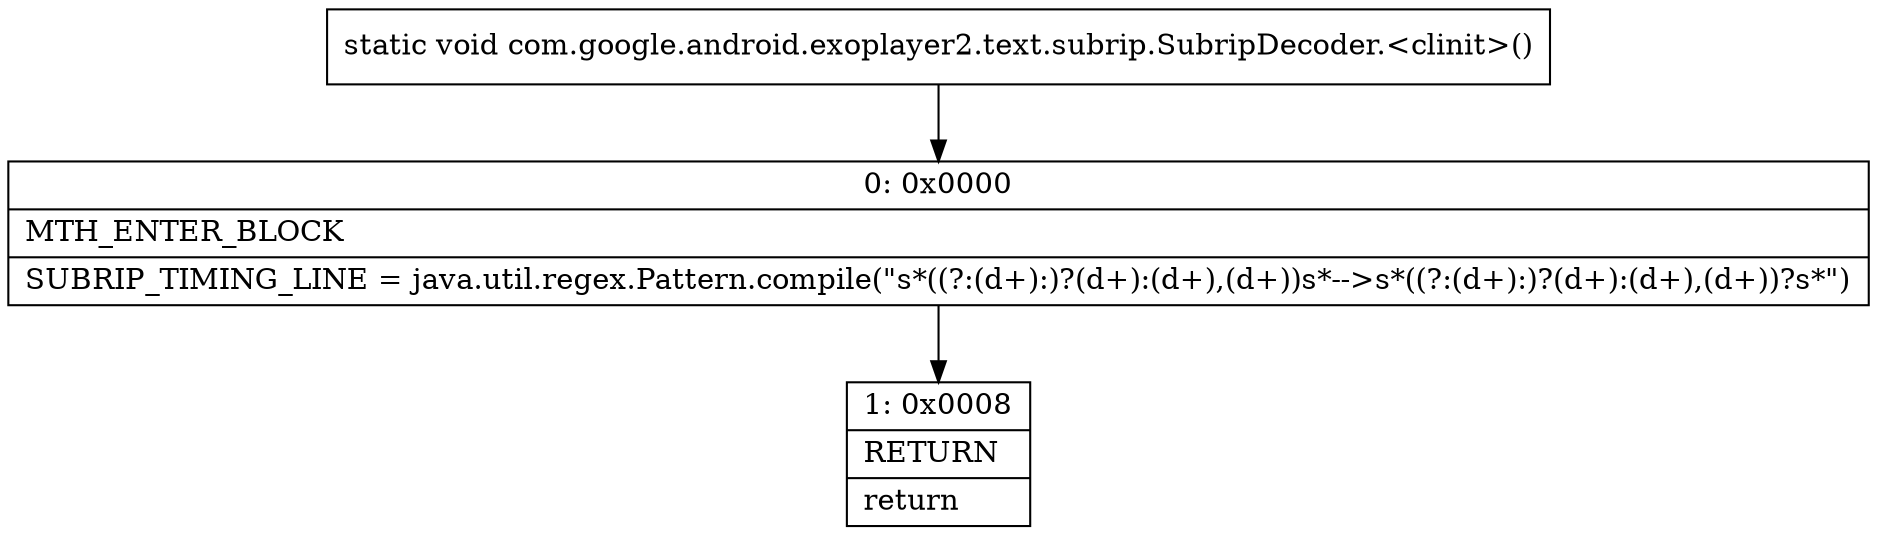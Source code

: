 digraph "CFG forcom.google.android.exoplayer2.text.subrip.SubripDecoder.\<clinit\>()V" {
Node_0 [shape=record,label="{0\:\ 0x0000|MTH_ENTER_BLOCK\l|SUBRIP_TIMING_LINE = java.util.regex.Pattern.compile(\"s*((?:(d+):)?(d+):(d+),(d+))s*\-\-\>s*((?:(d+):)?(d+):(d+),(d+))?s*\")\l}"];
Node_1 [shape=record,label="{1\:\ 0x0008|RETURN\l|return\l}"];
MethodNode[shape=record,label="{static void com.google.android.exoplayer2.text.subrip.SubripDecoder.\<clinit\>() }"];
MethodNode -> Node_0;
Node_0 -> Node_1;
}

